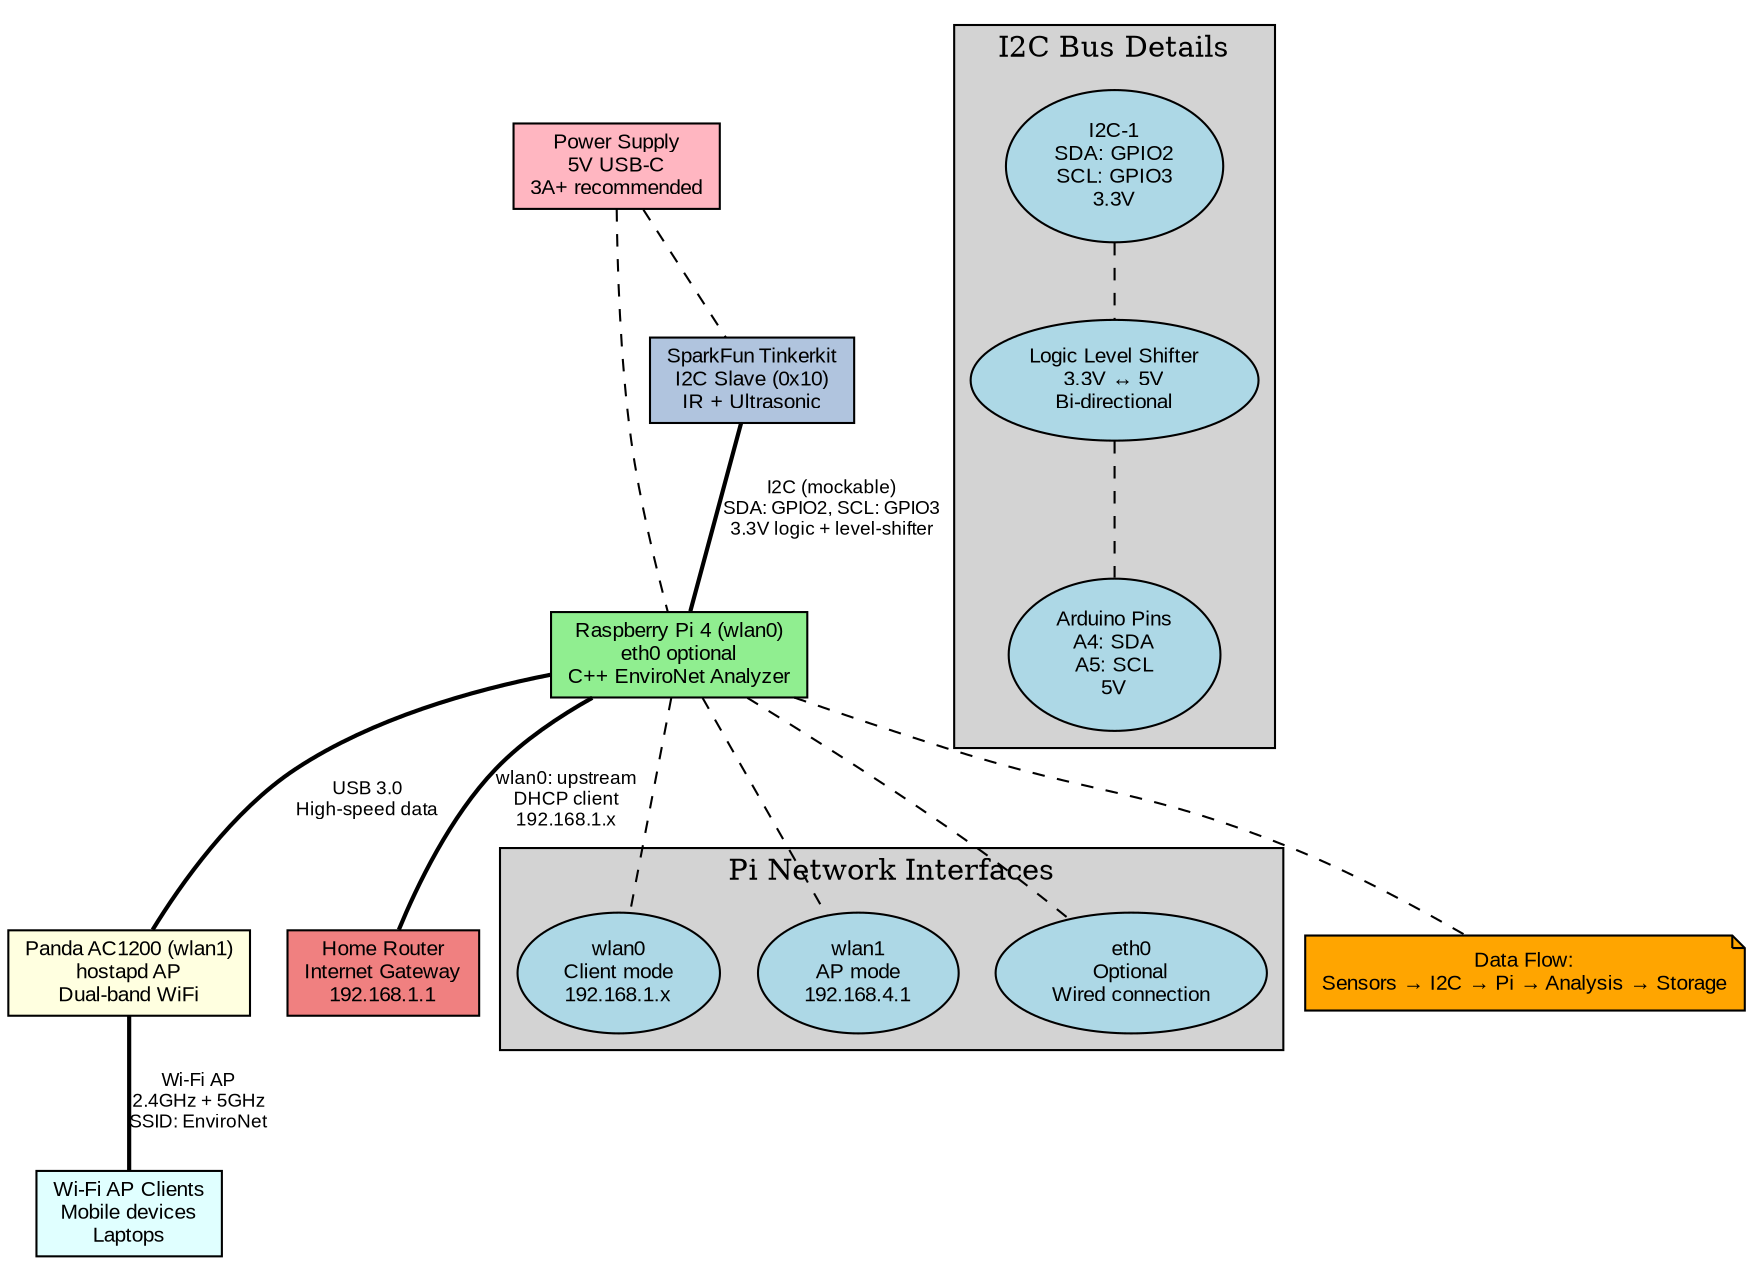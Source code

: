 graph Topology {
  // Graph settings
  node [shape=box, style=filled, fillcolor=lightblue, fontname="Arial", fontsize=10];
  edge [fontname="Arial", fontsize=9];
  
  // Main components
  Pi [label="Raspberry Pi 4 (wlan0)\neth0 optional\nC++ EnviroNet Analyzer", fillcolor=lightgreen];
  Panda [label="Panda AC1200 (wlan1)\nhostapd AP\nDual-band WiFi", fillcolor=lightyellow];
  Router [label="Home Router\nInternet Gateway\n192.168.1.1", fillcolor=lightcoral];
  Arduino [label="SparkFun Tinkerkit\nI2C Slave (0x10)\nIR + Ultrasonic", fillcolor=lightsteelblue];
  
  // Network clients
  Clients [label="Wi-Fi AP Clients\nMobile devices\nLaptops", fillcolor=lightcyan];
  
  // Physical connections
  Pi -- Router [label="wlan0: upstream\nDHCP client\n192.168.1.x", style=bold];
  Pi -- Panda [label="USB 3.0\nHigh-speed data", style=bold];
  Panda -- Clients [label="Wi-Fi AP\n2.4GHz + 5GHz\nSSID: EnviroNet", style=bold];
  Arduino -- Pi [label="I2C (mockable)\nSDA: GPIO2, SCL: GPIO3\n3.3V logic + level-shifter", style=bold];
  
  // Network interfaces
  subgraph cluster_pi_networks {
    label="Pi Network Interfaces";
    style=filled;
    fillcolor=lightgrey;
    
    Wlan0 [label="wlan0\nClient mode\n192.168.1.x", shape=ellipse];
    Wlan1 [label="wlan1\nAP mode\n192.168.4.1", shape=ellipse];
    Eth0 [label="eth0\nOptional\nWired connection", shape=ellipse];
  }
  
  Pi -- Wlan0 [style=dashed];
  Pi -- Wlan1 [style=dashed];
  Pi -- Eth0 [style=dashed];
  
  // I2C bus details
  subgraph cluster_i2c {
    label="I2C Bus Details";
    style=filled;
    fillcolor=lightgrey;
    
    I2C_Bus [label="I2C-1\nSDA: GPIO2\nSCL: GPIO3\n3.3V", shape=ellipse];
    Level_Shifter [label="Logic Level Shifter\n3.3V ↔ 5V\nBi-directional", shape=ellipse];
    Arduino_Pins [label="Arduino Pins\nA4: SDA\nA5: SCL\n5V", shape=ellipse];
  }
  
  I2C_Bus -- Level_Shifter [style=dashed];
  Level_Shifter -- Arduino_Pins [style=dashed];
  
  // Power and ground
  Power [label="Power Supply\n5V USB-C\n3A+ recommended", fillcolor=lightpink];
  Power -- Pi [style=dashed];
  Power -- Arduino [style=dashed];
  
  // Data flow indicators
  Data_Flow [label="Data Flow:\nSensors → I2C → Pi → Analysis → Storage", fillcolor=orange, shape=note];
  Pi -- Data_Flow [style=dashed];
}

